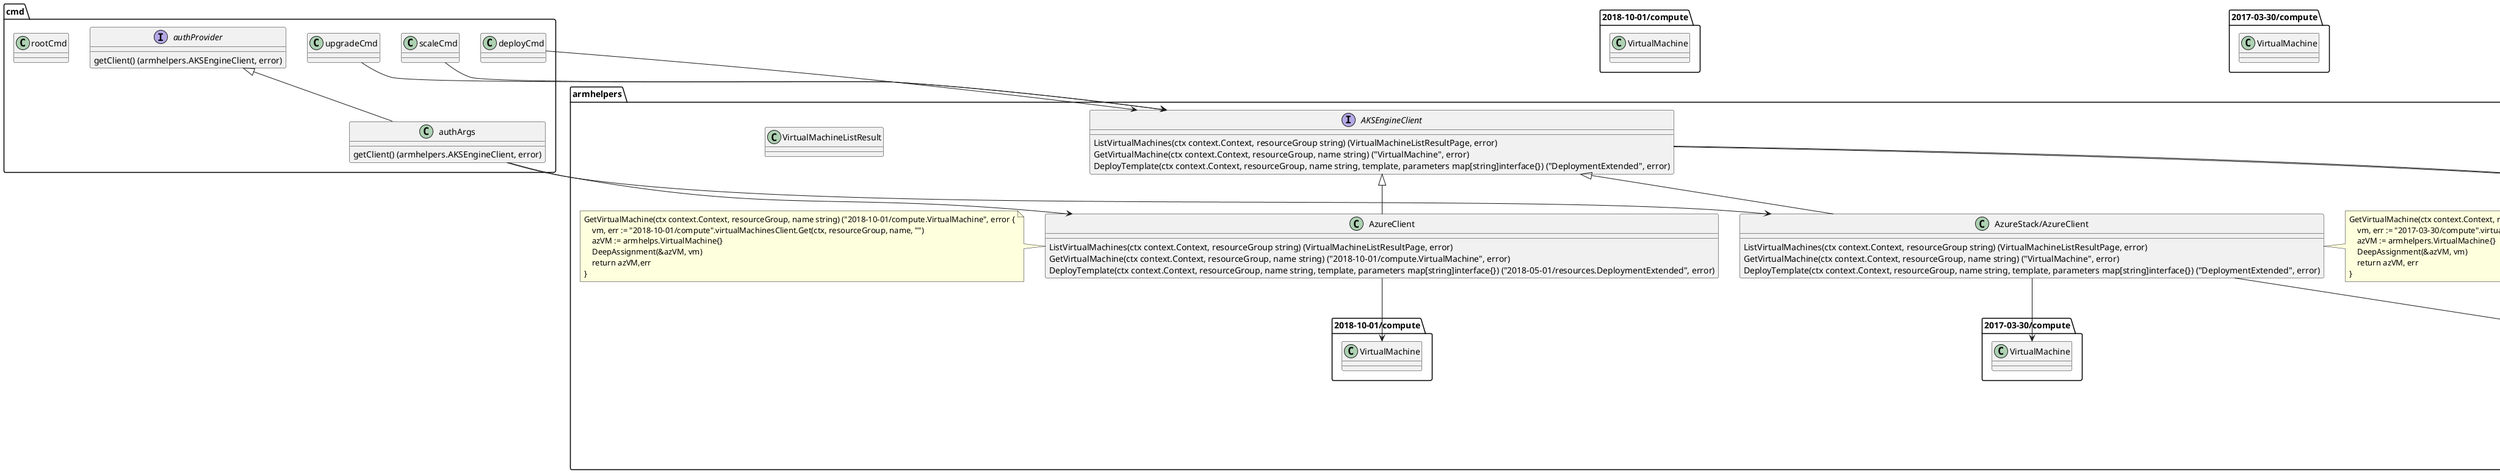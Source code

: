 @startuml

package "armhelpers" {
    interface AKSEngineClient
    interface VirtualMachineListResultPage

    class VirtualMachine{
    }
    
    class VirtualMachineListResult{
    }
    
    VirtualMachineListResultPage : Next() error
    VirtualMachineListResultPage : NotDone() bool
    VirtualMachineListResultPage : Response() "VirtualMachineListResult"
    VirtualMachineListResultPage : Values() "[]VirtualMachine"

    AKSEngineClient : ListVirtualMachines(ctx context.Context, resourceGroup string) (VirtualMachineListResultPage, error)
    AKSEngineClient : GetVirtualMachine(ctx context.Context, resourceGroup, name string) ("VirtualMachine", error)
    AKSEngineClient : DeployTemplate(ctx context.Context, resourceGroup, name string, template, parameters map[string]interface{}) ("DeploymentExtended", error)


    AKSEngineClient --> VirtualMachineListResultPage 
    AKSEngineClient --> "VirtualMachine" 
    VirtualMachineListResultPage --> "VirtualMachine" 
    AzureClient --> "2018-10-01/compute.VirtualMachine"
    
    class AzureClient
    note left of AzureClient
    GetVirtualMachine(ctx context.Context, resourceGroup, name string) ("2018-10-01/compute.VirtualMachine", error {
        vm, err := "2018-10-01/compute".virtualMachinesClient.Get(ctx, resourceGroup, name, "")
        azVM := armhelps.VirtualMachine{}
        DeepAssignment(&azVM, vm)
        return azVM,err
    }
    end note

    AzureClient : ListVirtualMachines(ctx context.Context, resourceGroup string) (VirtualMachineListResultPage, error)
    AzureClient : GetVirtualMachine(ctx context.Context, resourceGroup, name string) ("2018-10-01/compute.VirtualMachine", error)
    AzureClient : DeployTemplate(ctx context.Context, resourceGroup, name string, template, parameters map[string]interface{}) ("2018-05-01/resources.DeploymentExtended", error)
    AKSEngineClient <|-- AzureClient

    class "AzureStack/AzureClient"
    note right of "AzureStack/AzureClient"
    GetVirtualMachine(ctx context.Context, resourceGroup, name string) ("2018-10-01/compute.VirtualMachine", error {
        vm, err := "2017-03-30/compute".virtualMachinesClient.Get(ctx, resourceGroup, name, "")
        azVM := armhelpers.VirtualMachine{}
        DeepAssignment(&azVM, vm)
        return azVM, err
    }
    end note
    AKSEngineClient <|-- "AzureStack/AzureClient"
    "AzureStack/AzureClient" : ListVirtualMachines(ctx context.Context, resourceGroup string) (VirtualMachineListResultPage, error)
    "AzureStack/AzureClient" : GetVirtualMachine(ctx context.Context, resourceGroup, name string) ("VirtualMachine", error)
    "AzureStack/AzureClient" : DeployTemplate(ctx context.Context, resourceGroup, name string, template, parameters map[string]interface{}) ("DeploymentExtended", error)
   
    "AzureStack/AzureClient" --> "2017-03-30/compute.VirtualMachine"
    "AzureStack/AzureClient" --> VirtualMachineListResultPage
}



package "cmd" {
    
    class deployCmd{
    }

    deployCmd --> AKSEngineClient

    class scaleCmd{ 
    }

    scaleCmd --> AKSEngineClient

    class upgradeCmd{
    }
    upgradeCmd --> AKSEngineClient


    interface authProvider {
    }
    authProvider : getClient() (armhelpers.AKSEngineClient, error)

    class authArgs {
        
    }
    authArgs : getClient() (armhelpers.AKSEngineClient, error)
    authArgs --> "AzureStack/AzureClient"
    authArgs --> "AzureClient"

    authProvider <|-- authArgs
    class rootCmd {
    }

   
}

package "2018-10-01/compute" {
    class VirtualMachine{
    }
}

package "2017-03-30/compute" {
    class VirtualMachine{
    }
}


@enduml